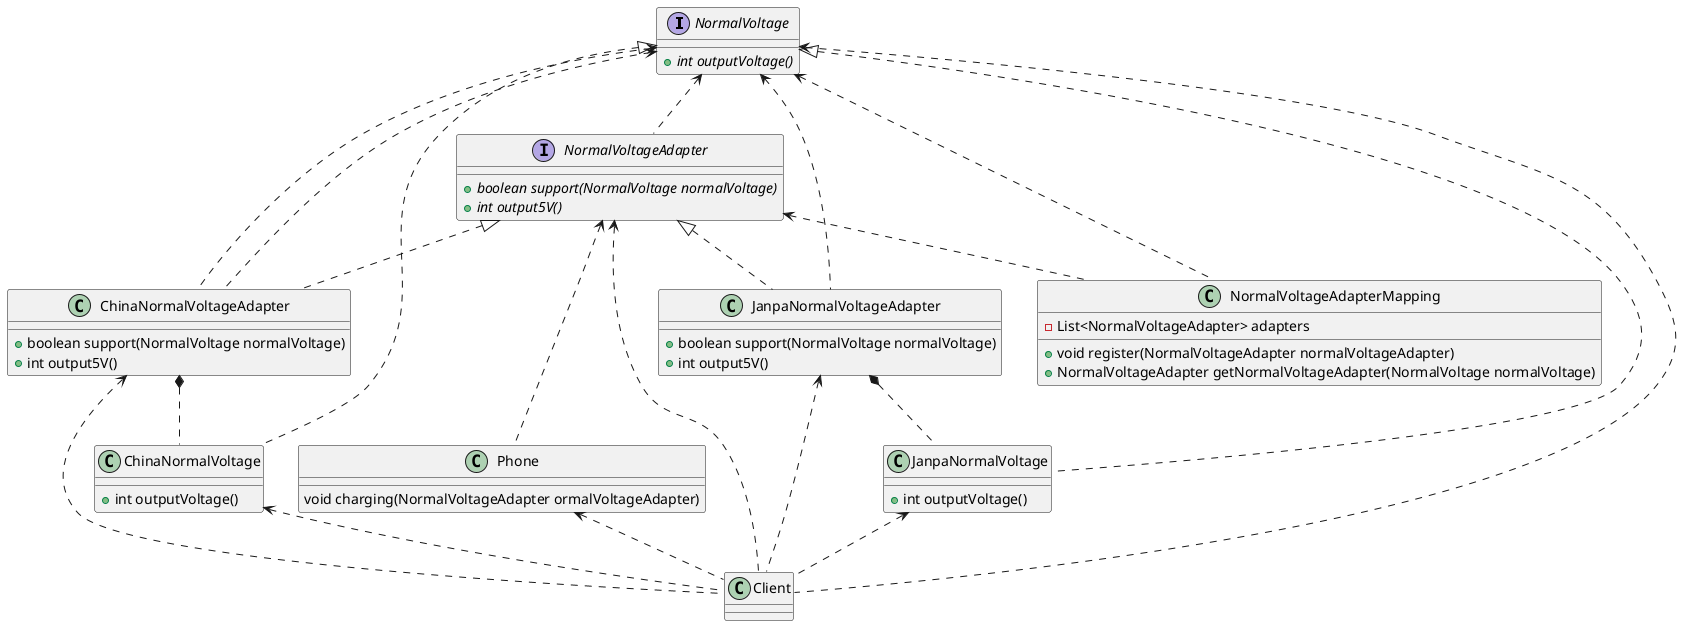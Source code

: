 @startuml
interface NormalVoltage{
    {abstract} {method} + int outputVoltage()
}

interface NormalVoltageAdapter{
    {abstract} {method} + boolean support(NormalVoltage normalVoltage)
    {abstract} {method} + int output5V()
}

class ChinaNormalVoltage{
     {method} + int outputVoltage()
}

class JanpaNormalVoltage{
    {method} + int outputVoltage()
}

class ChinaNormalVoltageAdapter{
    {method} + boolean support(NormalVoltage normalVoltage)
    {method} + int output5V()
}

class JanpaNormalVoltageAdapter{
    {method} + boolean support(NormalVoltage normalVoltage)
    {method} + int output5V()
}

class NormalVoltageAdapterMapping{
    {field} - List<NormalVoltageAdapter> adapters
    {method} + void register(NormalVoltageAdapter normalVoltageAdapter)
    {method} + NormalVoltageAdapter getNormalVoltageAdapter(NormalVoltage normalVoltage)

}

class Phone {
    {method} void charging(NormalVoltageAdapter ormalVoltageAdapter)
}

class Client

NormalVoltage <|.. ChinaNormalVoltage
NormalVoltage <|.. JanpaNormalVoltage
NormalVoltageAdapter <|.. ChinaNormalVoltageAdapter
NormalVoltageAdapter <|.. JanpaNormalVoltageAdapter
NormalVoltageAdapter <.. NormalVoltageAdapterMapping
NormalVoltage <.. NormalVoltageAdapterMapping
NormalVoltage <.. NormalVoltageAdapter
NormalVoltage <.. ChinaNormalVoltageAdapter
NormalVoltage <.. JanpaNormalVoltageAdapter
NormalVoltage <.. ChinaNormalVoltageAdapter
JanpaNormalVoltageAdapter *.. JanpaNormalVoltage
ChinaNormalVoltageAdapter *.. ChinaNormalVoltage
NormalVoltageAdapter <.. Phone
NormalVoltageAdapter <.. Client
ChinaNormalVoltageAdapter <.. Client
JanpaNormalVoltageAdapter <.. Client
NormalVoltage <.. Client
ChinaNormalVoltage <.. Client
JanpaNormalVoltage <.. Client
Phone <.. Client




@enduml